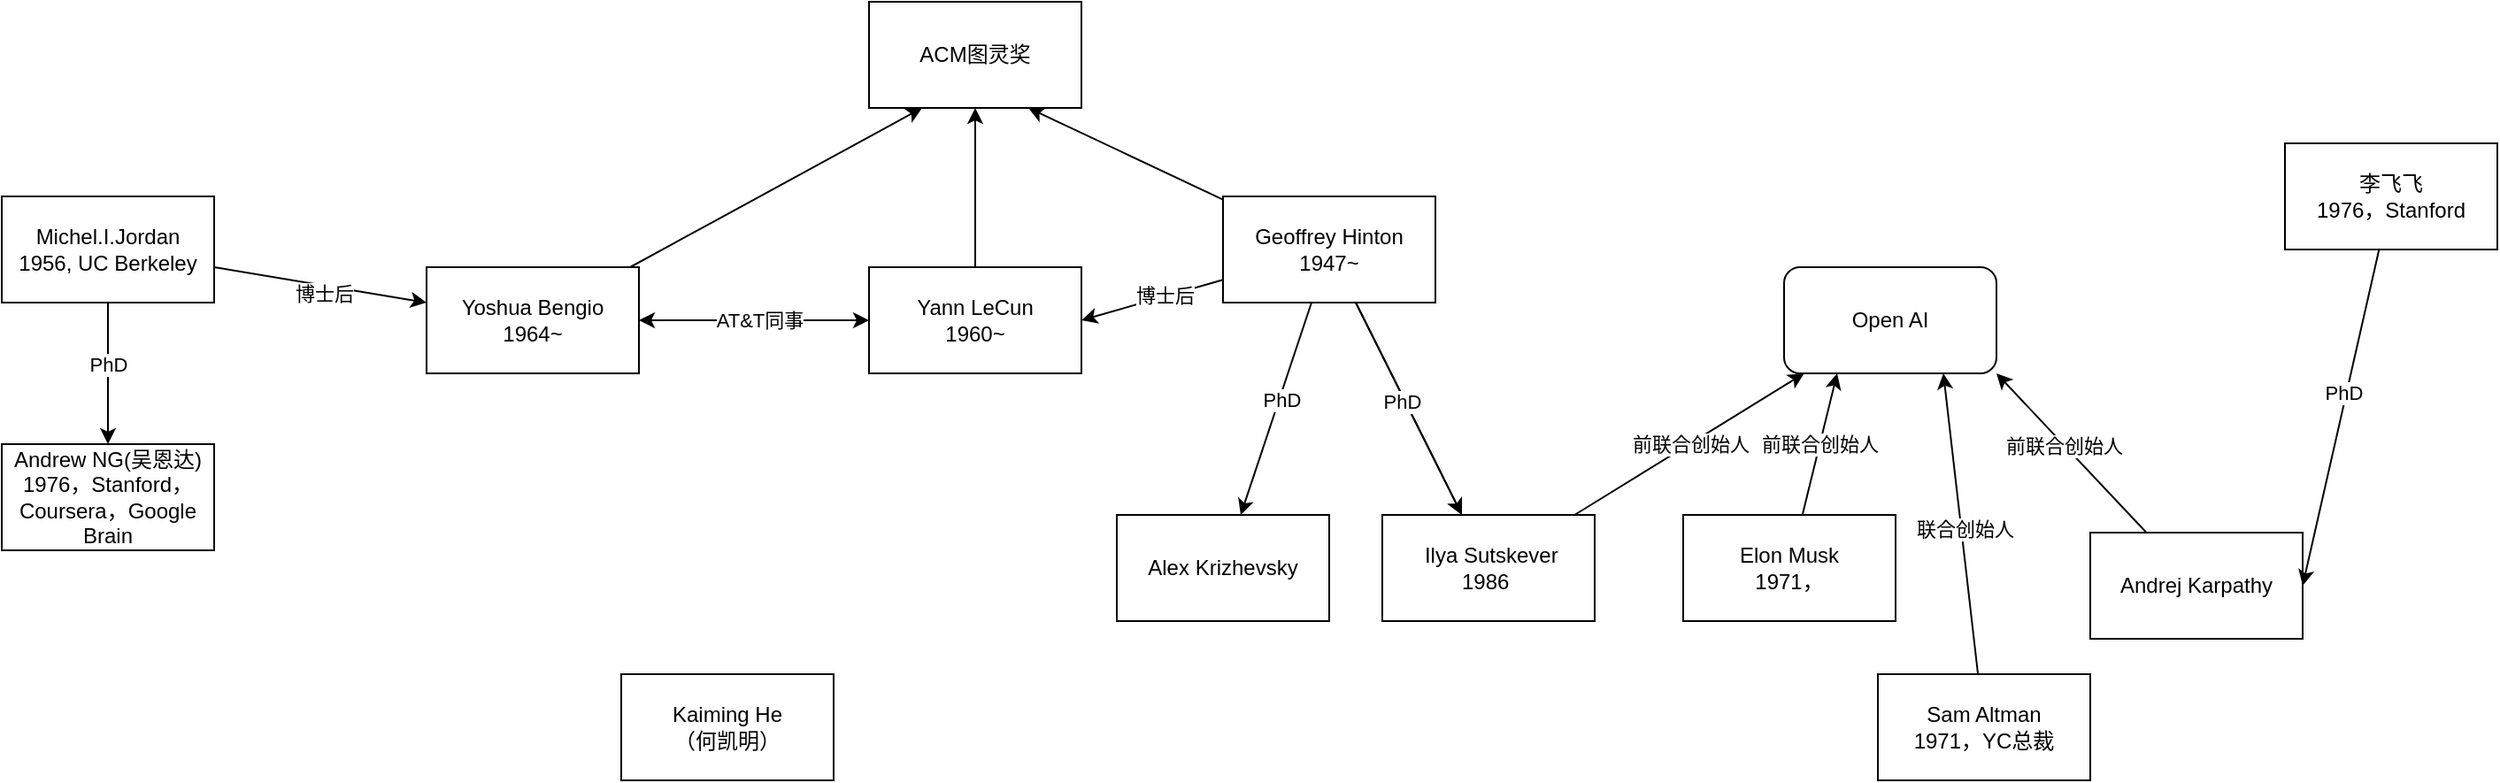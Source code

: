 <mxfile version="24.7.16">
  <diagram name="第 1 页" id="1AGiYCTMJXV59xbFgtc6">
    <mxGraphModel dx="1624" dy="1566" grid="1" gridSize="10" guides="1" tooltips="1" connect="1" arrows="1" fold="1" page="1" pageScale="1" pageWidth="827" pageHeight="1169" math="0" shadow="0">
      <root>
        <mxCell id="0" />
        <mxCell id="1" parent="0" />
        <mxCell id="3sbQuhN3vdtOKN_i--KD-15" value="" style="edgeStyle=orthogonalEdgeStyle;rounded=0;orthogonalLoop=1;jettySize=auto;html=1;" edge="1" parent="1" source="3sbQuhN3vdtOKN_i--KD-7" target="3sbQuhN3vdtOKN_i--KD-14">
          <mxGeometry relative="1" as="geometry" />
        </mxCell>
        <mxCell id="3sbQuhN3vdtOKN_i--KD-7" value="&lt;span class=&quot;fontstyle0&quot;&gt;Yann LeCun&lt;/span&gt;&lt;div&gt;&lt;span class=&quot;fontstyle0&quot;&gt;1960~&lt;/span&gt;&lt;/div&gt;" style="rounded=0;whiteSpace=wrap;html=1;" vertex="1" parent="1">
          <mxGeometry x="190" y="30" width="120" height="60" as="geometry" />
        </mxCell>
        <mxCell id="3sbQuhN3vdtOKN_i--KD-21" style="edgeStyle=none;rounded=0;orthogonalLoop=1;jettySize=auto;html=1;entryX=1;entryY=0.5;entryDx=0;entryDy=0;" edge="1" parent="1" source="3sbQuhN3vdtOKN_i--KD-10" target="3sbQuhN3vdtOKN_i--KD-7">
          <mxGeometry relative="1" as="geometry" />
        </mxCell>
        <mxCell id="3sbQuhN3vdtOKN_i--KD-22" value="博士后" style="edgeLabel;html=1;align=center;verticalAlign=middle;resizable=0;points=[];" vertex="1" connectable="0" parent="3sbQuhN3vdtOKN_i--KD-21">
          <mxGeometry x="-0.184" y="-1" relative="1" as="geometry">
            <mxPoint as="offset" />
          </mxGeometry>
        </mxCell>
        <mxCell id="3sbQuhN3vdtOKN_i--KD-30" value="" style="edgeStyle=none;rounded=0;orthogonalLoop=1;jettySize=auto;html=1;" edge="1" parent="1" source="3sbQuhN3vdtOKN_i--KD-10" target="3sbQuhN3vdtOKN_i--KD-29">
          <mxGeometry relative="1" as="geometry" />
        </mxCell>
        <mxCell id="3sbQuhN3vdtOKN_i--KD-31" value="" style="edgeStyle=none;rounded=0;orthogonalLoop=1;jettySize=auto;html=1;" edge="1" parent="1" source="3sbQuhN3vdtOKN_i--KD-10" target="3sbQuhN3vdtOKN_i--KD-29">
          <mxGeometry relative="1" as="geometry" />
        </mxCell>
        <mxCell id="3sbQuhN3vdtOKN_i--KD-57" value="PhD" style="edgeLabel;html=1;align=center;verticalAlign=middle;resizable=0;points=[];" vertex="1" connectable="0" parent="3sbQuhN3vdtOKN_i--KD-31">
          <mxGeometry x="-0.087" y="-2" relative="1" as="geometry">
            <mxPoint as="offset" />
          </mxGeometry>
        </mxCell>
        <mxCell id="3sbQuhN3vdtOKN_i--KD-33" value="" style="edgeStyle=none;rounded=0;orthogonalLoop=1;jettySize=auto;html=1;" edge="1" parent="1" source="3sbQuhN3vdtOKN_i--KD-10" target="3sbQuhN3vdtOKN_i--KD-32">
          <mxGeometry relative="1" as="geometry" />
        </mxCell>
        <mxCell id="3sbQuhN3vdtOKN_i--KD-56" value="PhD" style="edgeLabel;html=1;align=center;verticalAlign=middle;resizable=0;points=[];" vertex="1" connectable="0" parent="3sbQuhN3vdtOKN_i--KD-33">
          <mxGeometry x="-0.091" y="1" relative="1" as="geometry">
            <mxPoint as="offset" />
          </mxGeometry>
        </mxCell>
        <mxCell id="3sbQuhN3vdtOKN_i--KD-35" style="edgeStyle=none;rounded=0;orthogonalLoop=1;jettySize=auto;html=1;entryX=0.75;entryY=1;entryDx=0;entryDy=0;" edge="1" parent="1" source="3sbQuhN3vdtOKN_i--KD-10" target="3sbQuhN3vdtOKN_i--KD-14">
          <mxGeometry relative="1" as="geometry" />
        </mxCell>
        <mxCell id="3sbQuhN3vdtOKN_i--KD-10" value="&lt;span class=&quot;fontstyle0&quot;&gt;Geoffrey Hinton&lt;/span&gt;&lt;div&gt;&lt;span class=&quot;fontstyle0&quot;&gt;1947~&lt;/span&gt;&lt;/div&gt;" style="rounded=0;whiteSpace=wrap;html=1;" vertex="1" parent="1">
          <mxGeometry x="390" y="-10" width="120" height="60" as="geometry" />
        </mxCell>
        <mxCell id="3sbQuhN3vdtOKN_i--KD-16" style="edgeStyle=none;rounded=0;orthogonalLoop=1;jettySize=auto;html=1;entryX=0;entryY=0.5;entryDx=0;entryDy=0;startArrow=classic;startFill=1;" edge="1" parent="1" source="3sbQuhN3vdtOKN_i--KD-12" target="3sbQuhN3vdtOKN_i--KD-7">
          <mxGeometry relative="1" as="geometry" />
        </mxCell>
        <mxCell id="3sbQuhN3vdtOKN_i--KD-17" value="AT&amp;amp;T同事" style="edgeLabel;html=1;align=center;verticalAlign=middle;resizable=0;points=[];" vertex="1" connectable="0" parent="3sbQuhN3vdtOKN_i--KD-16">
          <mxGeometry x="0.041" relative="1" as="geometry">
            <mxPoint as="offset" />
          </mxGeometry>
        </mxCell>
        <mxCell id="3sbQuhN3vdtOKN_i--KD-24" value="" style="edgeStyle=none;rounded=0;orthogonalLoop=1;jettySize=auto;html=1;startArrow=classic;startFill=1;endArrow=none;endFill=0;" edge="1" parent="1" source="3sbQuhN3vdtOKN_i--KD-12" target="3sbQuhN3vdtOKN_i--KD-23">
          <mxGeometry relative="1" as="geometry" />
        </mxCell>
        <mxCell id="3sbQuhN3vdtOKN_i--KD-25" value="博士后" style="edgeLabel;html=1;align=center;verticalAlign=middle;resizable=0;points=[];" vertex="1" connectable="0" parent="3sbQuhN3vdtOKN_i--KD-24">
          <mxGeometry x="-0.037" y="4" relative="1" as="geometry">
            <mxPoint as="offset" />
          </mxGeometry>
        </mxCell>
        <mxCell id="3sbQuhN3vdtOKN_i--KD-34" style="edgeStyle=none;rounded=0;orthogonalLoop=1;jettySize=auto;html=1;entryX=0.25;entryY=1;entryDx=0;entryDy=0;" edge="1" parent="1" source="3sbQuhN3vdtOKN_i--KD-12" target="3sbQuhN3vdtOKN_i--KD-14">
          <mxGeometry relative="1" as="geometry" />
        </mxCell>
        <mxCell id="3sbQuhN3vdtOKN_i--KD-12" value="&lt;span class=&quot;fontstyle0&quot;&gt;Yoshua Bengio&lt;/span&gt; &lt;div&gt;1964~&lt;/div&gt;" style="rounded=0;whiteSpace=wrap;html=1;" vertex="1" parent="1">
          <mxGeometry x="-60" y="30" width="120" height="60" as="geometry" />
        </mxCell>
        <mxCell id="3sbQuhN3vdtOKN_i--KD-14" value="ACM图灵奖" style="rounded=0;whiteSpace=wrap;html=1;" vertex="1" parent="1">
          <mxGeometry x="190" y="-120" width="120" height="60" as="geometry" />
        </mxCell>
        <mxCell id="3sbQuhN3vdtOKN_i--KD-27" value="" style="edgeStyle=none;rounded=0;orthogonalLoop=1;jettySize=auto;html=1;" edge="1" parent="1" source="3sbQuhN3vdtOKN_i--KD-23" target="3sbQuhN3vdtOKN_i--KD-26">
          <mxGeometry relative="1" as="geometry" />
        </mxCell>
        <mxCell id="3sbQuhN3vdtOKN_i--KD-28" value="PhD" style="edgeLabel;html=1;align=center;verticalAlign=middle;resizable=0;points=[];" vertex="1" connectable="0" parent="3sbQuhN3vdtOKN_i--KD-27">
          <mxGeometry x="-0.125" relative="1" as="geometry">
            <mxPoint as="offset" />
          </mxGeometry>
        </mxCell>
        <mxCell id="3sbQuhN3vdtOKN_i--KD-23" value="Michel.I.Jordan&lt;br&gt;&lt;div&gt;1956, UC Berkeley&lt;/div&gt;" style="rounded=0;whiteSpace=wrap;html=1;" vertex="1" parent="1">
          <mxGeometry x="-300" y="-10" width="120" height="60" as="geometry" />
        </mxCell>
        <mxCell id="3sbQuhN3vdtOKN_i--KD-26" value="Andrew NG(吴恩达)&lt;div&gt;1976，Stanford，Coursera，Google Brain&lt;/div&gt;" style="rounded=0;whiteSpace=wrap;html=1;" vertex="1" parent="1">
          <mxGeometry x="-300" y="130" width="120" height="60" as="geometry" />
        </mxCell>
        <mxCell id="3sbQuhN3vdtOKN_i--KD-37" value="" style="edgeStyle=none;rounded=0;orthogonalLoop=1;jettySize=auto;html=1;" edge="1" parent="1" source="3sbQuhN3vdtOKN_i--KD-29" target="3sbQuhN3vdtOKN_i--KD-36">
          <mxGeometry relative="1" as="geometry" />
        </mxCell>
        <mxCell id="3sbQuhN3vdtOKN_i--KD-38" value="前联合创始人" style="edgeLabel;html=1;align=center;verticalAlign=middle;resizable=0;points=[];" vertex="1" connectable="0" parent="3sbQuhN3vdtOKN_i--KD-37">
          <mxGeometry relative="1" as="geometry">
            <mxPoint as="offset" />
          </mxGeometry>
        </mxCell>
        <mxCell id="3sbQuhN3vdtOKN_i--KD-29" value="&amp;nbsp;Ilya Sutskever&lt;div&gt;1986&amp;nbsp;&lt;/div&gt;" style="rounded=0;whiteSpace=wrap;html=1;" vertex="1" parent="1">
          <mxGeometry x="480" y="170" width="120" height="60" as="geometry" />
        </mxCell>
        <mxCell id="3sbQuhN3vdtOKN_i--KD-32" value="Alex Krizhevsky" style="rounded=0;whiteSpace=wrap;html=1;strokeColor=default;align=center;verticalAlign=middle;fillColor=default;" vertex="1" parent="1">
          <mxGeometry x="330" y="170" width="120" height="60" as="geometry" />
        </mxCell>
        <mxCell id="3sbQuhN3vdtOKN_i--KD-36" value="Open AI" style="rounded=1;whiteSpace=wrap;html=1;" vertex="1" parent="1">
          <mxGeometry x="707" y="30" width="120" height="60" as="geometry" />
        </mxCell>
        <mxCell id="3sbQuhN3vdtOKN_i--KD-41" style="edgeStyle=none;rounded=0;orthogonalLoop=1;jettySize=auto;html=1;entryX=1;entryY=1;entryDx=0;entryDy=0;" edge="1" parent="1" source="3sbQuhN3vdtOKN_i--KD-40" target="3sbQuhN3vdtOKN_i--KD-36">
          <mxGeometry relative="1" as="geometry" />
        </mxCell>
        <mxCell id="3sbQuhN3vdtOKN_i--KD-43" value="&lt;span style=&quot;color: rgba(0, 0, 0, 0); font-family: monospace; font-size: 0px; text-align: start; background-color: rgb(251, 251, 251);&quot;&gt;%3CmxGraphModel%3E%3Croot%3E%3CmxCell%20id%3D%220%22%2F%3E%3CmxCell%20id%3D%221%22%20parent%3D%220%22%2F%3E%3CmxCell%20id%3D%222%22%20value%3D%22%E8%81%94%E5%90%88%E5%88%9B%E5%A7%8B%E4%BA%BA%22%20style%3D%22edgeLabel%3Bhtml%3D1%3Balign%3Dcenter%3BverticalAlign%3Dmiddle%3Bresizable%3D0%3Bpoints%3D%5B%5D%3B%22%20vertex%3D%221%22%20connectable%3D%220%22%20parent%3D%221%22%3E%3CmxGeometry%20x%3D%22653.66%22%20y%3D%22164.951%22%20as%3D%22geometry%22%2F%3E%3C%2FmxCell%3E%3C%2Froot%3E%3C%2FmxGraphModel%3E&lt;/span&gt;" style="edgeLabel;html=1;align=center;verticalAlign=middle;resizable=0;points=[];" vertex="1" connectable="0" parent="3sbQuhN3vdtOKN_i--KD-41">
          <mxGeometry x="-0.024" y="-1" relative="1" as="geometry">
            <mxPoint as="offset" />
          </mxGeometry>
        </mxCell>
        <mxCell id="3sbQuhN3vdtOKN_i--KD-44" value="前联合创始人" style="edgeLabel;html=1;align=center;verticalAlign=middle;resizable=0;points=[];" vertex="1" connectable="0" parent="3sbQuhN3vdtOKN_i--KD-41">
          <mxGeometry x="0.099" y="1" relative="1" as="geometry">
            <mxPoint as="offset" />
          </mxGeometry>
        </mxCell>
        <mxCell id="3sbQuhN3vdtOKN_i--KD-40" value="Andrej Karpathy" style="rounded=0;whiteSpace=wrap;html=1;" vertex="1" parent="1">
          <mxGeometry x="880" y="180" width="120" height="60" as="geometry" />
        </mxCell>
        <mxCell id="3sbQuhN3vdtOKN_i--KD-46" style="edgeStyle=none;rounded=0;orthogonalLoop=1;jettySize=auto;html=1;entryX=1;entryY=0.5;entryDx=0;entryDy=0;" edge="1" parent="1" source="3sbQuhN3vdtOKN_i--KD-45" target="3sbQuhN3vdtOKN_i--KD-40">
          <mxGeometry relative="1" as="geometry" />
        </mxCell>
        <mxCell id="3sbQuhN3vdtOKN_i--KD-47" value="PhD" style="edgeLabel;html=1;align=center;verticalAlign=middle;resizable=0;points=[];" vertex="1" connectable="0" parent="3sbQuhN3vdtOKN_i--KD-46">
          <mxGeometry x="-0.145" y="-2" relative="1" as="geometry">
            <mxPoint as="offset" />
          </mxGeometry>
        </mxCell>
        <mxCell id="3sbQuhN3vdtOKN_i--KD-45" value="李飞飞&lt;div&gt;1976，Stanford&lt;/div&gt;" style="rounded=0;whiteSpace=wrap;html=1;" vertex="1" parent="1">
          <mxGeometry x="990" y="-40" width="120" height="60" as="geometry" />
        </mxCell>
        <mxCell id="3sbQuhN3vdtOKN_i--KD-48" value="" style="shape=image;verticalLabelPosition=bottom;labelBackgroundColor=default;verticalAlign=top;aspect=fixed;imageAspect=0;image=https://upload.wikimedia.org/wikipedia/en/thumb/0/04/Utoronto_coa.svg/800px-Utoronto_coa.svg.png;" vertex="1" parent="1">
          <mxGeometry x="510" y="-40" width="90" height="90" as="geometry" />
        </mxCell>
        <mxCell id="3sbQuhN3vdtOKN_i--KD-50" style="edgeStyle=none;rounded=0;orthogonalLoop=1;jettySize=auto;html=1;entryX=0.25;entryY=1;entryDx=0;entryDy=0;" edge="1" parent="1" source="3sbQuhN3vdtOKN_i--KD-49" target="3sbQuhN3vdtOKN_i--KD-36">
          <mxGeometry relative="1" as="geometry" />
        </mxCell>
        <mxCell id="3sbQuhN3vdtOKN_i--KD-51" value="前联合创始人" style="edgeLabel;html=1;align=center;verticalAlign=middle;resizable=0;points=[];" vertex="1" connectable="0" parent="3sbQuhN3vdtOKN_i--KD-50">
          <mxGeometry x="0.011" y="1" relative="1" as="geometry">
            <mxPoint as="offset" />
          </mxGeometry>
        </mxCell>
        <mxCell id="3sbQuhN3vdtOKN_i--KD-49" value="Elon Musk&lt;div&gt;1971，&lt;/div&gt;" style="rounded=0;whiteSpace=wrap;html=1;" vertex="1" parent="1">
          <mxGeometry x="650" y="170" width="120" height="60" as="geometry" />
        </mxCell>
        <mxCell id="3sbQuhN3vdtOKN_i--KD-52" value="Sam Altman&#xa;1971，YC总裁" style="rounded=0;whiteSpace=wrap;html=1;" vertex="1" parent="1">
          <mxGeometry x="760" y="260" width="120" height="60" as="geometry" />
        </mxCell>
        <mxCell id="3sbQuhN3vdtOKN_i--KD-53" style="edgeStyle=none;rounded=0;orthogonalLoop=1;jettySize=auto;html=1;entryX=0.75;entryY=1;entryDx=0;entryDy=0;" edge="1" parent="1" source="3sbQuhN3vdtOKN_i--KD-52" target="3sbQuhN3vdtOKN_i--KD-36">
          <mxGeometry relative="1" as="geometry" />
        </mxCell>
        <mxCell id="3sbQuhN3vdtOKN_i--KD-54" value="联合创始人" style="edgeLabel;html=1;align=center;verticalAlign=middle;resizable=0;points=[];" vertex="1" connectable="0" parent="3sbQuhN3vdtOKN_i--KD-53">
          <mxGeometry x="-0.028" y="-2" relative="1" as="geometry">
            <mxPoint as="offset" />
          </mxGeometry>
        </mxCell>
        <mxCell id="3sbQuhN3vdtOKN_i--KD-55" value="Kaiming He&lt;div&gt;（何凯明）&lt;/div&gt;" style="rounded=0;whiteSpace=wrap;html=1;" vertex="1" parent="1">
          <mxGeometry x="50" y="260" width="120" height="60" as="geometry" />
        </mxCell>
      </root>
    </mxGraphModel>
  </diagram>
</mxfile>
